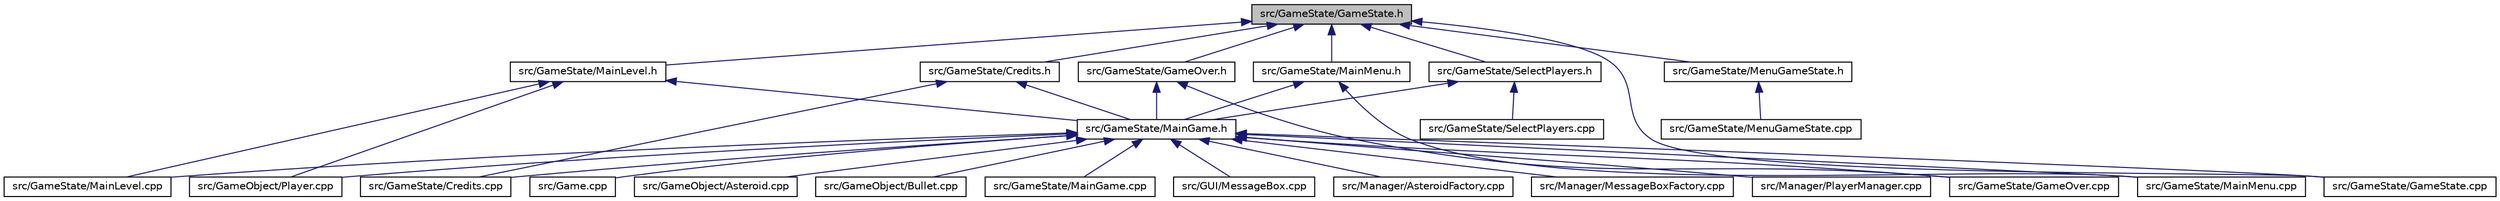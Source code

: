 digraph "src/GameState/GameState.h"
{
  edge [fontname="Helvetica",fontsize="10",labelfontname="Helvetica",labelfontsize="10"];
  node [fontname="Helvetica",fontsize="10",shape=record];
  Node1 [label="src/GameState/GameState.h",height=0.2,width=0.4,color="black", fillcolor="grey75", style="filled", fontcolor="black"];
  Node1 -> Node2 [dir="back",color="midnightblue",fontsize="10",style="solid",fontname="Helvetica"];
  Node2 [label="src/GameState/MainMenu.h",height=0.2,width=0.4,color="black", fillcolor="white", style="filled",URL="$MainMenu_8h.html"];
  Node2 -> Node3 [dir="back",color="midnightblue",fontsize="10",style="solid",fontname="Helvetica"];
  Node3 [label="src/GameState/MainGame.h",height=0.2,width=0.4,color="black", fillcolor="white", style="filled",URL="$MainGame_8h.html"];
  Node3 -> Node4 [dir="back",color="midnightblue",fontsize="10",style="solid",fontname="Helvetica"];
  Node4 [label="src/Game.cpp",height=0.2,width=0.4,color="black", fillcolor="white", style="filled",URL="$Game_8cpp.html"];
  Node3 -> Node5 [dir="back",color="midnightblue",fontsize="10",style="solid",fontname="Helvetica"];
  Node5 [label="src/GameObject/Asteroid.cpp",height=0.2,width=0.4,color="black", fillcolor="white", style="filled",URL="$Asteroid_8cpp.html"];
  Node3 -> Node6 [dir="back",color="midnightblue",fontsize="10",style="solid",fontname="Helvetica"];
  Node6 [label="src/GameObject/Bullet.cpp",height=0.2,width=0.4,color="black", fillcolor="white", style="filled",URL="$Bullet_8cpp.html"];
  Node3 -> Node7 [dir="back",color="midnightblue",fontsize="10",style="solid",fontname="Helvetica"];
  Node7 [label="src/GameObject/Player.cpp",height=0.2,width=0.4,color="black", fillcolor="white", style="filled",URL="$Player_8cpp.html"];
  Node3 -> Node8 [dir="back",color="midnightblue",fontsize="10",style="solid",fontname="Helvetica"];
  Node8 [label="src/GameState/Credits.cpp",height=0.2,width=0.4,color="black", fillcolor="white", style="filled",URL="$Credits_8cpp.html"];
  Node3 -> Node9 [dir="back",color="midnightblue",fontsize="10",style="solid",fontname="Helvetica"];
  Node9 [label="src/GameState/GameOver.cpp",height=0.2,width=0.4,color="black", fillcolor="white", style="filled",URL="$GameOver_8cpp.html"];
  Node3 -> Node10 [dir="back",color="midnightblue",fontsize="10",style="solid",fontname="Helvetica"];
  Node10 [label="src/GameState/GameState.cpp",height=0.2,width=0.4,color="black", fillcolor="white", style="filled",URL="$GameState_8cpp.html"];
  Node3 -> Node11 [dir="back",color="midnightblue",fontsize="10",style="solid",fontname="Helvetica"];
  Node11 [label="src/GameState/MainGame.cpp",height=0.2,width=0.4,color="black", fillcolor="white", style="filled",URL="$MainGame_8cpp.html"];
  Node3 -> Node12 [dir="back",color="midnightblue",fontsize="10",style="solid",fontname="Helvetica"];
  Node12 [label="src/GameState/MainLevel.cpp",height=0.2,width=0.4,color="black", fillcolor="white", style="filled",URL="$MainLevel_8cpp.html"];
  Node3 -> Node13 [dir="back",color="midnightblue",fontsize="10",style="solid",fontname="Helvetica"];
  Node13 [label="src/GameState/MainMenu.cpp",height=0.2,width=0.4,color="black", fillcolor="white", style="filled",URL="$MainMenu_8cpp.html"];
  Node3 -> Node14 [dir="back",color="midnightblue",fontsize="10",style="solid",fontname="Helvetica"];
  Node14 [label="src/GUI/MessageBox.cpp",height=0.2,width=0.4,color="black", fillcolor="white", style="filled",URL="$MessageBox_8cpp.html"];
  Node3 -> Node15 [dir="back",color="midnightblue",fontsize="10",style="solid",fontname="Helvetica"];
  Node15 [label="src/Manager/AsteroidFactory.cpp",height=0.2,width=0.4,color="black", fillcolor="white", style="filled",URL="$AsteroidFactory_8cpp.html"];
  Node3 -> Node16 [dir="back",color="midnightblue",fontsize="10",style="solid",fontname="Helvetica"];
  Node16 [label="src/Manager/MessageBoxFactory.cpp",height=0.2,width=0.4,color="black", fillcolor="white", style="filled",URL="$MessageBoxFactory_8cpp.html"];
  Node3 -> Node17 [dir="back",color="midnightblue",fontsize="10",style="solid",fontname="Helvetica"];
  Node17 [label="src/Manager/PlayerManager.cpp",height=0.2,width=0.4,color="black", fillcolor="white", style="filled",URL="$PlayerManager_8cpp.html"];
  Node2 -> Node13 [dir="back",color="midnightblue",fontsize="10",style="solid",fontname="Helvetica"];
  Node1 -> Node18 [dir="back",color="midnightblue",fontsize="10",style="solid",fontname="Helvetica"];
  Node18 [label="src/GameState/SelectPlayers.h",height=0.2,width=0.4,color="black", fillcolor="white", style="filled",URL="$SelectPlayers_8h.html"];
  Node18 -> Node3 [dir="back",color="midnightblue",fontsize="10",style="solid",fontname="Helvetica"];
  Node18 -> Node19 [dir="back",color="midnightblue",fontsize="10",style="solid",fontname="Helvetica"];
  Node19 [label="src/GameState/SelectPlayers.cpp",height=0.2,width=0.4,color="black", fillcolor="white", style="filled",URL="$SelectPlayers_8cpp.html"];
  Node1 -> Node20 [dir="back",color="midnightblue",fontsize="10",style="solid",fontname="Helvetica"];
  Node20 [label="src/GameState/Credits.h",height=0.2,width=0.4,color="black", fillcolor="white", style="filled",URL="$Credits_8h.html"];
  Node20 -> Node3 [dir="back",color="midnightblue",fontsize="10",style="solid",fontname="Helvetica"];
  Node20 -> Node8 [dir="back",color="midnightblue",fontsize="10",style="solid",fontname="Helvetica"];
  Node1 -> Node21 [dir="back",color="midnightblue",fontsize="10",style="solid",fontname="Helvetica"];
  Node21 [label="src/GameState/MainLevel.h",height=0.2,width=0.4,color="black", fillcolor="white", style="filled",URL="$MainLevel_8h.html"];
  Node21 -> Node3 [dir="back",color="midnightblue",fontsize="10",style="solid",fontname="Helvetica"];
  Node21 -> Node7 [dir="back",color="midnightblue",fontsize="10",style="solid",fontname="Helvetica"];
  Node21 -> Node12 [dir="back",color="midnightblue",fontsize="10",style="solid",fontname="Helvetica"];
  Node1 -> Node22 [dir="back",color="midnightblue",fontsize="10",style="solid",fontname="Helvetica"];
  Node22 [label="src/GameState/GameOver.h",height=0.2,width=0.4,color="black", fillcolor="white", style="filled",URL="$GameOver_8h.html"];
  Node22 -> Node3 [dir="back",color="midnightblue",fontsize="10",style="solid",fontname="Helvetica"];
  Node22 -> Node9 [dir="back",color="midnightblue",fontsize="10",style="solid",fontname="Helvetica"];
  Node1 -> Node10 [dir="back",color="midnightblue",fontsize="10",style="solid",fontname="Helvetica"];
  Node1 -> Node23 [dir="back",color="midnightblue",fontsize="10",style="solid",fontname="Helvetica"];
  Node23 [label="src/GameState/MenuGameState.h",height=0.2,width=0.4,color="black", fillcolor="white", style="filled",URL="$MenuGameState_8h.html"];
  Node23 -> Node24 [dir="back",color="midnightblue",fontsize="10",style="solid",fontname="Helvetica"];
  Node24 [label="src/GameState/MenuGameState.cpp",height=0.2,width=0.4,color="black", fillcolor="white", style="filled",URL="$MenuGameState_8cpp.html"];
}
